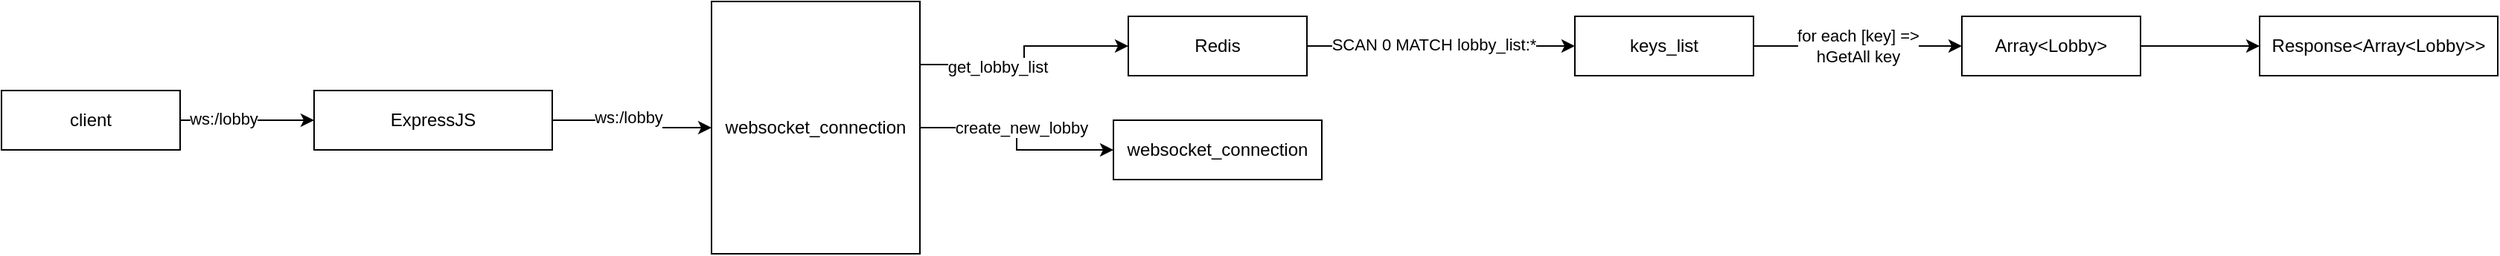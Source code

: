 <mxfile version="21.6.6" type="github">
  <diagram id="f106602c-feb2-e66a-4537-3a34d633f6aa" name="Page-1">
    <mxGraphModel dx="989" dy="488" grid="1" gridSize="10" guides="1" tooltips="1" connect="1" arrows="1" fold="1" page="1" pageScale="1" pageWidth="2336" pageHeight="1654" background="none" math="0" shadow="0">
      <root>
        <mxCell id="0" />
        <mxCell id="1" parent="0" />
        <mxCell id="cJ9UY4EHp96_X8DKELfV-519" value="" style="group" vertex="1" connectable="0" parent="1">
          <mxGeometry x="220" y="100" width="160" height="40" as="geometry" />
        </mxCell>
        <mxCell id="cJ9UY4EHp96_X8DKELfV-516" value="" style="rounded=0;whiteSpace=wrap;html=1;" vertex="1" parent="cJ9UY4EHp96_X8DKELfV-519">
          <mxGeometry width="160" height="40" as="geometry" />
        </mxCell>
        <mxCell id="cJ9UY4EHp96_X8DKELfV-517" value="&lt;div&gt;ExpressJS&lt;/div&gt;" style="text;html=1;strokeColor=none;fillColor=none;align=center;verticalAlign=middle;whiteSpace=wrap;rounded=0;" vertex="1" parent="cJ9UY4EHp96_X8DKELfV-519">
          <mxGeometry x="50" y="5" width="60" height="30" as="geometry" />
        </mxCell>
        <mxCell id="cJ9UY4EHp96_X8DKELfV-528" value="" style="edgeStyle=orthogonalEdgeStyle;rounded=0;orthogonalLoop=1;jettySize=auto;html=1;exitX=1;exitY=0.5;exitDx=0;exitDy=0;" edge="1" parent="1" source="cJ9UY4EHp96_X8DKELfV-525" target="cJ9UY4EHp96_X8DKELfV-527">
          <mxGeometry relative="1" as="geometry">
            <mxPoint x="897" y="70" as="sourcePoint" />
          </mxGeometry>
        </mxCell>
        <mxCell id="cJ9UY4EHp96_X8DKELfV-544" value="SCAN 0 MATCH lobby_list:*" style="edgeLabel;html=1;align=center;verticalAlign=middle;resizable=0;points=[];" vertex="1" connectable="0" parent="cJ9UY4EHp96_X8DKELfV-528">
          <mxGeometry x="-0.06" y="1" relative="1" as="geometry">
            <mxPoint as="offset" />
          </mxGeometry>
        </mxCell>
        <mxCell id="cJ9UY4EHp96_X8DKELfV-525" value="Redis" style="rounded=0;whiteSpace=wrap;html=1;" vertex="1" parent="1">
          <mxGeometry x="767" y="50" width="120" height="40" as="geometry" />
        </mxCell>
        <mxCell id="cJ9UY4EHp96_X8DKELfV-541" value="" style="edgeStyle=orthogonalEdgeStyle;rounded=0;orthogonalLoop=1;jettySize=auto;html=1;" edge="1" parent="1" source="cJ9UY4EHp96_X8DKELfV-527" target="cJ9UY4EHp96_X8DKELfV-540">
          <mxGeometry relative="1" as="geometry" />
        </mxCell>
        <mxCell id="cJ9UY4EHp96_X8DKELfV-542" value="&lt;div&gt;for each [key] =&amp;gt;&lt;/div&gt;&lt;div&gt;hGetAll key&lt;br&gt;&lt;/div&gt;" style="edgeLabel;html=1;align=center;verticalAlign=middle;resizable=0;points=[];" vertex="1" connectable="0" parent="cJ9UY4EHp96_X8DKELfV-541">
          <mxGeometry x="-0.37" y="-1" relative="1" as="geometry">
            <mxPoint x="26" y="-1" as="offset" />
          </mxGeometry>
        </mxCell>
        <mxCell id="cJ9UY4EHp96_X8DKELfV-527" value="keys_list" style="whiteSpace=wrap;html=1;rounded=0;" vertex="1" parent="1">
          <mxGeometry x="1067" y="50" width="120" height="40" as="geometry" />
        </mxCell>
        <mxCell id="cJ9UY4EHp96_X8DKELfV-576" value="" style="edgeStyle=orthogonalEdgeStyle;rounded=0;orthogonalLoop=1;jettySize=auto;html=1;" edge="1" parent="1" source="cJ9UY4EHp96_X8DKELfV-540" target="cJ9UY4EHp96_X8DKELfV-575">
          <mxGeometry relative="1" as="geometry" />
        </mxCell>
        <mxCell id="cJ9UY4EHp96_X8DKELfV-540" value="Array&amp;lt;Lobby&amp;gt;" style="whiteSpace=wrap;html=1;rounded=0;" vertex="1" parent="1">
          <mxGeometry x="1327" y="50" width="120" height="40" as="geometry" />
        </mxCell>
        <mxCell id="cJ9UY4EHp96_X8DKELfV-570" style="edgeStyle=orthogonalEdgeStyle;rounded=0;orthogonalLoop=1;jettySize=auto;html=1;exitX=1;exitY=0.25;exitDx=0;exitDy=0;entryX=0;entryY=0.5;entryDx=0;entryDy=0;" edge="1" parent="1" source="cJ9UY4EHp96_X8DKELfV-561" target="cJ9UY4EHp96_X8DKELfV-525">
          <mxGeometry relative="1" as="geometry" />
        </mxCell>
        <mxCell id="cJ9UY4EHp96_X8DKELfV-571" value="get_lobby_list" style="edgeLabel;html=1;align=center;verticalAlign=middle;resizable=0;points=[];" vertex="1" connectable="0" parent="cJ9UY4EHp96_X8DKELfV-570">
          <mxGeometry x="-0.327" y="-1" relative="1" as="geometry">
            <mxPoint as="offset" />
          </mxGeometry>
        </mxCell>
        <mxCell id="cJ9UY4EHp96_X8DKELfV-586" value="" style="edgeStyle=orthogonalEdgeStyle;rounded=0;orthogonalLoop=1;jettySize=auto;html=1;" edge="1" parent="1" source="cJ9UY4EHp96_X8DKELfV-561" target="cJ9UY4EHp96_X8DKELfV-585">
          <mxGeometry relative="1" as="geometry" />
        </mxCell>
        <mxCell id="cJ9UY4EHp96_X8DKELfV-587" value="&lt;div&gt;create_new_lobby&lt;/div&gt;" style="edgeLabel;html=1;align=center;verticalAlign=middle;resizable=0;points=[];" vertex="1" connectable="0" parent="cJ9UY4EHp96_X8DKELfV-586">
          <mxGeometry x="-0.323" y="-1" relative="1" as="geometry">
            <mxPoint x="19" y="-1" as="offset" />
          </mxGeometry>
        </mxCell>
        <mxCell id="cJ9UY4EHp96_X8DKELfV-561" value="websocket_connection" style="whiteSpace=wrap;html=1;" vertex="1" parent="1">
          <mxGeometry x="487" y="40" width="140" height="170" as="geometry" />
        </mxCell>
        <mxCell id="cJ9UY4EHp96_X8DKELfV-562" style="edgeStyle=orthogonalEdgeStyle;rounded=0;orthogonalLoop=1;jettySize=auto;html=1;exitX=1;exitY=0.5;exitDx=0;exitDy=0;entryX=0;entryY=0.5;entryDx=0;entryDy=0;" edge="1" parent="1" source="cJ9UY4EHp96_X8DKELfV-516" target="cJ9UY4EHp96_X8DKELfV-561">
          <mxGeometry relative="1" as="geometry" />
        </mxCell>
        <mxCell id="cJ9UY4EHp96_X8DKELfV-563" value="&lt;div&gt;ws:/lobby&lt;/div&gt;&lt;div&gt;&lt;br&gt;&lt;/div&gt;" style="edgeLabel;html=1;align=center;verticalAlign=middle;resizable=0;points=[];" vertex="1" connectable="0" parent="cJ9UY4EHp96_X8DKELfV-562">
          <mxGeometry x="0.203" relative="1" as="geometry">
            <mxPoint x="-12" as="offset" />
          </mxGeometry>
        </mxCell>
        <mxCell id="cJ9UY4EHp96_X8DKELfV-567" style="edgeStyle=orthogonalEdgeStyle;rounded=0;orthogonalLoop=1;jettySize=auto;html=1;entryX=0;entryY=0.5;entryDx=0;entryDy=0;" edge="1" parent="1" source="cJ9UY4EHp96_X8DKELfV-566" target="cJ9UY4EHp96_X8DKELfV-516">
          <mxGeometry relative="1" as="geometry" />
        </mxCell>
        <mxCell id="cJ9UY4EHp96_X8DKELfV-568" value="&lt;div&gt;ws:/lobby&lt;/div&gt;" style="edgeLabel;html=1;align=center;verticalAlign=middle;resizable=0;points=[];" vertex="1" connectable="0" parent="cJ9UY4EHp96_X8DKELfV-567">
          <mxGeometry x="-0.357" y="1" relative="1" as="geometry">
            <mxPoint as="offset" />
          </mxGeometry>
        </mxCell>
        <mxCell id="cJ9UY4EHp96_X8DKELfV-566" value="&lt;div&gt;client&lt;/div&gt;" style="whiteSpace=wrap;html=1;" vertex="1" parent="1">
          <mxGeometry x="10" y="100" width="120" height="40" as="geometry" />
        </mxCell>
        <mxCell id="cJ9UY4EHp96_X8DKELfV-575" value="Response&amp;lt;Array&amp;lt;Lobby&amp;gt;&amp;gt;" style="whiteSpace=wrap;html=1;rounded=0;" vertex="1" parent="1">
          <mxGeometry x="1527" y="50" width="160" height="40" as="geometry" />
        </mxCell>
        <mxCell id="cJ9UY4EHp96_X8DKELfV-585" value="websocket_connection" style="whiteSpace=wrap;html=1;" vertex="1" parent="1">
          <mxGeometry x="757" y="120" width="140" height="40" as="geometry" />
        </mxCell>
      </root>
    </mxGraphModel>
  </diagram>
</mxfile>
